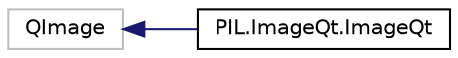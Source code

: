 digraph "Graphical Class Hierarchy"
{
 // LATEX_PDF_SIZE
  edge [fontname="Helvetica",fontsize="10",labelfontname="Helvetica",labelfontsize="10"];
  node [fontname="Helvetica",fontsize="10",shape=record];
  rankdir="LR";
  Node18688 [label="QImage",height=0.2,width=0.4,color="grey75", fillcolor="white", style="filled",tooltip=" "];
  Node18688 -> Node0 [dir="back",color="midnightblue",fontsize="10",style="solid",fontname="Helvetica"];
  Node0 [label="PIL.ImageQt.ImageQt",height=0.2,width=0.4,color="black", fillcolor="white", style="filled",URL="$classPIL_1_1ImageQt_1_1ImageQt.html",tooltip=" "];
}

